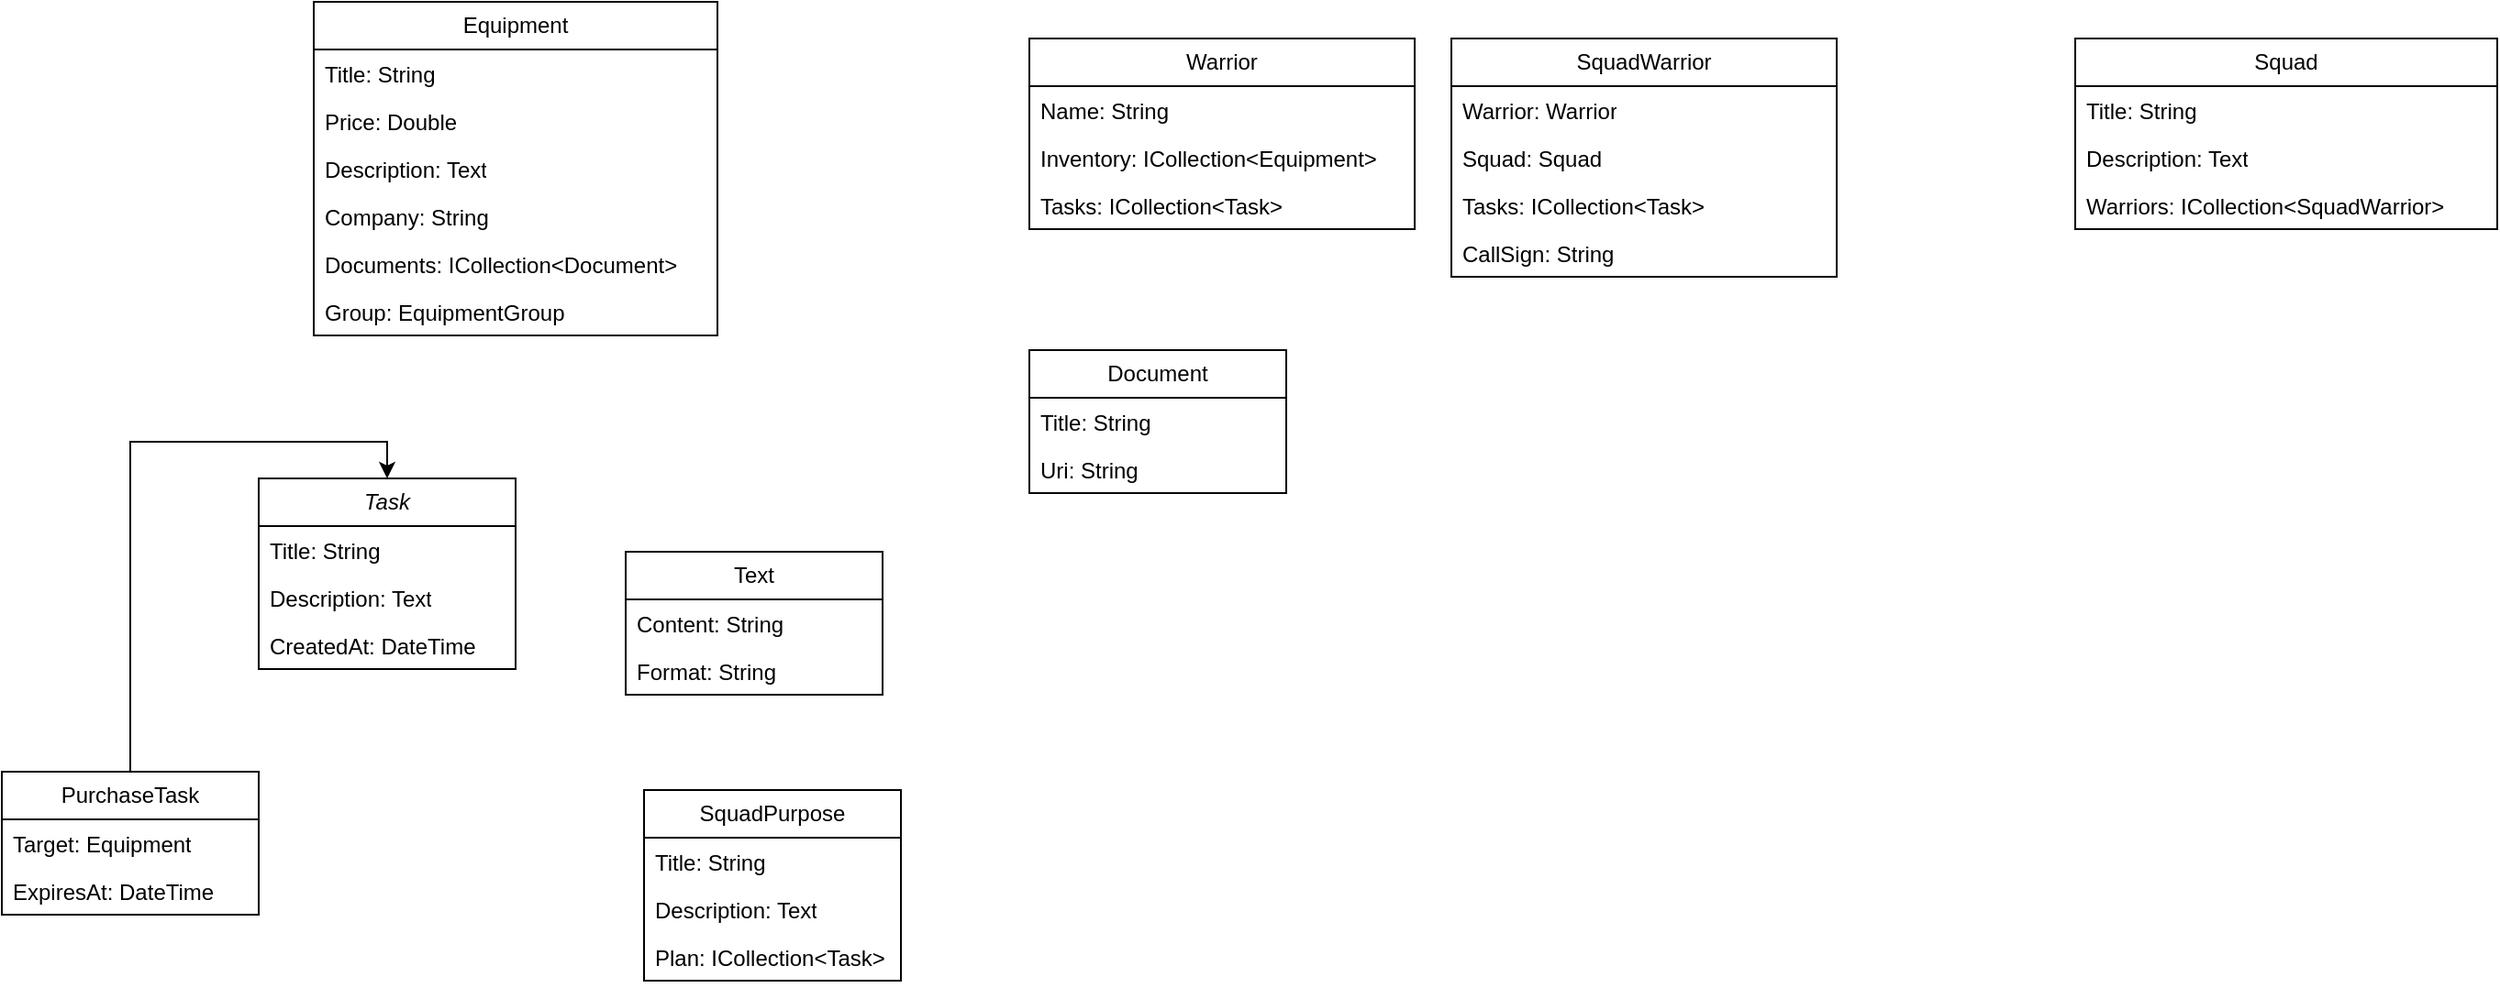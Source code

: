 <mxfile version="21.1.2" type="device">
  <diagram name="Страница 1" id="is8iGI8rhqWYxJ8iXDWk">
    <mxGraphModel dx="2000" dy="602" grid="1" gridSize="10" guides="1" tooltips="1" connect="1" arrows="1" fold="1" page="1" pageScale="1" pageWidth="827" pageHeight="1169" math="0" shadow="0">
      <root>
        <mxCell id="0" />
        <mxCell id="1" parent="0" />
        <mxCell id="V9sKL-Iq5hzEqoKYC3_r-1" value="Equipment" style="swimlane;fontStyle=0;childLayout=stackLayout;horizontal=1;startSize=26;fillColor=none;horizontalStack=0;resizeParent=1;resizeParentMax=0;resizeLast=0;collapsible=1;marginBottom=0;whiteSpace=wrap;html=1;" vertex="1" parent="1">
          <mxGeometry x="-70" y="40" width="220" height="182" as="geometry" />
        </mxCell>
        <mxCell id="V9sKL-Iq5hzEqoKYC3_r-2" value="Title: String" style="text;strokeColor=none;fillColor=none;align=left;verticalAlign=top;spacingLeft=4;spacingRight=4;overflow=hidden;rotatable=0;points=[[0,0.5],[1,0.5]];portConstraint=eastwest;whiteSpace=wrap;html=1;" vertex="1" parent="V9sKL-Iq5hzEqoKYC3_r-1">
          <mxGeometry y="26" width="220" height="26" as="geometry" />
        </mxCell>
        <mxCell id="V9sKL-Iq5hzEqoKYC3_r-14" value="Price: Double" style="text;strokeColor=none;fillColor=none;align=left;verticalAlign=top;spacingLeft=4;spacingRight=4;overflow=hidden;rotatable=0;points=[[0,0.5],[1,0.5]];portConstraint=eastwest;whiteSpace=wrap;html=1;" vertex="1" parent="V9sKL-Iq5hzEqoKYC3_r-1">
          <mxGeometry y="52" width="220" height="26" as="geometry" />
        </mxCell>
        <mxCell id="V9sKL-Iq5hzEqoKYC3_r-6" value="Description: Text" style="text;strokeColor=none;fillColor=none;align=left;verticalAlign=top;spacingLeft=4;spacingRight=4;overflow=hidden;rotatable=0;points=[[0,0.5],[1,0.5]];portConstraint=eastwest;whiteSpace=wrap;html=1;" vertex="1" parent="V9sKL-Iq5hzEqoKYC3_r-1">
          <mxGeometry y="78" width="220" height="26" as="geometry" />
        </mxCell>
        <mxCell id="V9sKL-Iq5hzEqoKYC3_r-3" value="Company: String" style="text;strokeColor=none;fillColor=none;align=left;verticalAlign=top;spacingLeft=4;spacingRight=4;overflow=hidden;rotatable=0;points=[[0,0.5],[1,0.5]];portConstraint=eastwest;whiteSpace=wrap;html=1;" vertex="1" parent="V9sKL-Iq5hzEqoKYC3_r-1">
          <mxGeometry y="104" width="220" height="26" as="geometry" />
        </mxCell>
        <mxCell id="V9sKL-Iq5hzEqoKYC3_r-4" value="Documents: ICollection&amp;lt;Document&amp;gt;" style="text;strokeColor=none;fillColor=none;align=left;verticalAlign=top;spacingLeft=4;spacingRight=4;overflow=hidden;rotatable=0;points=[[0,0.5],[1,0.5]];portConstraint=eastwest;whiteSpace=wrap;html=1;" vertex="1" parent="V9sKL-Iq5hzEqoKYC3_r-1">
          <mxGeometry y="130" width="220" height="26" as="geometry" />
        </mxCell>
        <mxCell id="V9sKL-Iq5hzEqoKYC3_r-5" value="Group: EquipmentGroup" style="text;strokeColor=none;fillColor=none;align=left;verticalAlign=top;spacingLeft=4;spacingRight=4;overflow=hidden;rotatable=0;points=[[0,0.5],[1,0.5]];portConstraint=eastwest;whiteSpace=wrap;html=1;" vertex="1" parent="V9sKL-Iq5hzEqoKYC3_r-1">
          <mxGeometry y="156" width="220" height="26" as="geometry" />
        </mxCell>
        <mxCell id="V9sKL-Iq5hzEqoKYC3_r-7" value="Text" style="swimlane;fontStyle=0;childLayout=stackLayout;horizontal=1;startSize=26;fillColor=none;horizontalStack=0;resizeParent=1;resizeParentMax=0;resizeLast=0;collapsible=1;marginBottom=0;whiteSpace=wrap;html=1;" vertex="1" parent="1">
          <mxGeometry x="100" y="340" width="140" height="78" as="geometry" />
        </mxCell>
        <mxCell id="V9sKL-Iq5hzEqoKYC3_r-8" value="Content: String" style="text;strokeColor=none;fillColor=none;align=left;verticalAlign=top;spacingLeft=4;spacingRight=4;overflow=hidden;rotatable=0;points=[[0,0.5],[1,0.5]];portConstraint=eastwest;whiteSpace=wrap;html=1;" vertex="1" parent="V9sKL-Iq5hzEqoKYC3_r-7">
          <mxGeometry y="26" width="140" height="26" as="geometry" />
        </mxCell>
        <mxCell id="V9sKL-Iq5hzEqoKYC3_r-9" value="Format: String" style="text;strokeColor=none;fillColor=none;align=left;verticalAlign=top;spacingLeft=4;spacingRight=4;overflow=hidden;rotatable=0;points=[[0,0.5],[1,0.5]];portConstraint=eastwest;whiteSpace=wrap;html=1;" vertex="1" parent="V9sKL-Iq5hzEqoKYC3_r-7">
          <mxGeometry y="52" width="140" height="26" as="geometry" />
        </mxCell>
        <mxCell id="V9sKL-Iq5hzEqoKYC3_r-16" value="&lt;i&gt;Task&lt;/i&gt;" style="swimlane;fontStyle=0;childLayout=stackLayout;horizontal=1;startSize=26;fillColor=none;horizontalStack=0;resizeParent=1;resizeParentMax=0;resizeLast=0;collapsible=1;marginBottom=0;whiteSpace=wrap;html=1;" vertex="1" parent="1">
          <mxGeometry x="-100" y="300" width="140" height="104" as="geometry" />
        </mxCell>
        <mxCell id="V9sKL-Iq5hzEqoKYC3_r-17" value="Title: String" style="text;strokeColor=none;fillColor=none;align=left;verticalAlign=top;spacingLeft=4;spacingRight=4;overflow=hidden;rotatable=0;points=[[0,0.5],[1,0.5]];portConstraint=eastwest;whiteSpace=wrap;html=1;" vertex="1" parent="V9sKL-Iq5hzEqoKYC3_r-16">
          <mxGeometry y="26" width="140" height="26" as="geometry" />
        </mxCell>
        <mxCell id="V9sKL-Iq5hzEqoKYC3_r-18" value="Description: Text" style="text;strokeColor=none;fillColor=none;align=left;verticalAlign=top;spacingLeft=4;spacingRight=4;overflow=hidden;rotatable=0;points=[[0,0.5],[1,0.5]];portConstraint=eastwest;whiteSpace=wrap;html=1;" vertex="1" parent="V9sKL-Iq5hzEqoKYC3_r-16">
          <mxGeometry y="52" width="140" height="26" as="geometry" />
        </mxCell>
        <mxCell id="V9sKL-Iq5hzEqoKYC3_r-25" value="CreatedAt: DateTime" style="text;strokeColor=none;fillColor=none;align=left;verticalAlign=top;spacingLeft=4;spacingRight=4;overflow=hidden;rotatable=0;points=[[0,0.5],[1,0.5]];portConstraint=eastwest;whiteSpace=wrap;html=1;" vertex="1" parent="V9sKL-Iq5hzEqoKYC3_r-16">
          <mxGeometry y="78" width="140" height="26" as="geometry" />
        </mxCell>
        <mxCell id="V9sKL-Iq5hzEqoKYC3_r-24" style="edgeStyle=orthogonalEdgeStyle;rounded=0;orthogonalLoop=1;jettySize=auto;html=1;entryX=0.5;entryY=0;entryDx=0;entryDy=0;" edge="1" parent="1" source="V9sKL-Iq5hzEqoKYC3_r-20" target="V9sKL-Iq5hzEqoKYC3_r-16">
          <mxGeometry relative="1" as="geometry" />
        </mxCell>
        <mxCell id="V9sKL-Iq5hzEqoKYC3_r-20" value="PurchaseTask" style="swimlane;fontStyle=0;childLayout=stackLayout;horizontal=1;startSize=26;fillColor=none;horizontalStack=0;resizeParent=1;resizeParentMax=0;resizeLast=0;collapsible=1;marginBottom=0;whiteSpace=wrap;html=1;" vertex="1" parent="1">
          <mxGeometry x="-240" y="460" width="140" height="78" as="geometry" />
        </mxCell>
        <mxCell id="V9sKL-Iq5hzEqoKYC3_r-21" value="Target: Equipment" style="text;strokeColor=none;fillColor=none;align=left;verticalAlign=top;spacingLeft=4;spacingRight=4;overflow=hidden;rotatable=0;points=[[0,0.5],[1,0.5]];portConstraint=eastwest;whiteSpace=wrap;html=1;" vertex="1" parent="V9sKL-Iq5hzEqoKYC3_r-20">
          <mxGeometry y="26" width="140" height="26" as="geometry" />
        </mxCell>
        <mxCell id="V9sKL-Iq5hzEqoKYC3_r-22" value="ExpiresAt: DateTime" style="text;strokeColor=none;fillColor=none;align=left;verticalAlign=top;spacingLeft=4;spacingRight=4;overflow=hidden;rotatable=0;points=[[0,0.5],[1,0.5]];portConstraint=eastwest;whiteSpace=wrap;html=1;" vertex="1" parent="V9sKL-Iq5hzEqoKYC3_r-20">
          <mxGeometry y="52" width="140" height="26" as="geometry" />
        </mxCell>
        <mxCell id="V9sKL-Iq5hzEqoKYC3_r-26" value="SquadPurpose" style="swimlane;fontStyle=0;childLayout=stackLayout;horizontal=1;startSize=26;fillColor=none;horizontalStack=0;resizeParent=1;resizeParentMax=0;resizeLast=0;collapsible=1;marginBottom=0;whiteSpace=wrap;html=1;" vertex="1" parent="1">
          <mxGeometry x="110" y="470" width="140" height="104" as="geometry" />
        </mxCell>
        <mxCell id="V9sKL-Iq5hzEqoKYC3_r-27" value="Title: String" style="text;strokeColor=none;fillColor=none;align=left;verticalAlign=top;spacingLeft=4;spacingRight=4;overflow=hidden;rotatable=0;points=[[0,0.5],[1,0.5]];portConstraint=eastwest;whiteSpace=wrap;html=1;" vertex="1" parent="V9sKL-Iq5hzEqoKYC3_r-26">
          <mxGeometry y="26" width="140" height="26" as="geometry" />
        </mxCell>
        <mxCell id="V9sKL-Iq5hzEqoKYC3_r-28" value="Description: Text" style="text;strokeColor=none;fillColor=none;align=left;verticalAlign=top;spacingLeft=4;spacingRight=4;overflow=hidden;rotatable=0;points=[[0,0.5],[1,0.5]];portConstraint=eastwest;whiteSpace=wrap;html=1;" vertex="1" parent="V9sKL-Iq5hzEqoKYC3_r-26">
          <mxGeometry y="52" width="140" height="26" as="geometry" />
        </mxCell>
        <mxCell id="V9sKL-Iq5hzEqoKYC3_r-29" value="Plan: ICollection&amp;lt;Task&amp;gt;" style="text;strokeColor=none;fillColor=none;align=left;verticalAlign=top;spacingLeft=4;spacingRight=4;overflow=hidden;rotatable=0;points=[[0,0.5],[1,0.5]];portConstraint=eastwest;whiteSpace=wrap;html=1;" vertex="1" parent="V9sKL-Iq5hzEqoKYC3_r-26">
          <mxGeometry y="78" width="140" height="26" as="geometry" />
        </mxCell>
        <mxCell id="V9sKL-Iq5hzEqoKYC3_r-32" value="Warrior" style="swimlane;fontStyle=0;childLayout=stackLayout;horizontal=1;startSize=26;fillColor=none;horizontalStack=0;resizeParent=1;resizeParentMax=0;resizeLast=0;collapsible=1;marginBottom=0;whiteSpace=wrap;html=1;" vertex="1" parent="1">
          <mxGeometry x="320" y="60" width="210" height="104" as="geometry" />
        </mxCell>
        <mxCell id="V9sKL-Iq5hzEqoKYC3_r-33" value="Name: String" style="text;strokeColor=none;fillColor=none;align=left;verticalAlign=top;spacingLeft=4;spacingRight=4;overflow=hidden;rotatable=0;points=[[0,0.5],[1,0.5]];portConstraint=eastwest;whiteSpace=wrap;html=1;" vertex="1" parent="V9sKL-Iq5hzEqoKYC3_r-32">
          <mxGeometry y="26" width="210" height="26" as="geometry" />
        </mxCell>
        <mxCell id="V9sKL-Iq5hzEqoKYC3_r-34" value="Inventory: ICollection&amp;lt;Equipment&amp;gt;" style="text;strokeColor=none;fillColor=none;align=left;verticalAlign=top;spacingLeft=4;spacingRight=4;overflow=hidden;rotatable=0;points=[[0,0.5],[1,0.5]];portConstraint=eastwest;whiteSpace=wrap;html=1;" vertex="1" parent="V9sKL-Iq5hzEqoKYC3_r-32">
          <mxGeometry y="52" width="210" height="26" as="geometry" />
        </mxCell>
        <mxCell id="V9sKL-Iq5hzEqoKYC3_r-35" value="Tasks: ICollection&amp;lt;Task&amp;gt;" style="text;strokeColor=none;fillColor=none;align=left;verticalAlign=top;spacingLeft=4;spacingRight=4;overflow=hidden;rotatable=0;points=[[0,0.5],[1,0.5]];portConstraint=eastwest;whiteSpace=wrap;html=1;" vertex="1" parent="V9sKL-Iq5hzEqoKYC3_r-32">
          <mxGeometry y="78" width="210" height="26" as="geometry" />
        </mxCell>
        <mxCell id="V9sKL-Iq5hzEqoKYC3_r-36" value="Squad" style="swimlane;fontStyle=0;childLayout=stackLayout;horizontal=1;startSize=26;fillColor=none;horizontalStack=0;resizeParent=1;resizeParentMax=0;resizeLast=0;collapsible=1;marginBottom=0;whiteSpace=wrap;html=1;" vertex="1" parent="1">
          <mxGeometry x="890" y="60" width="230" height="104" as="geometry" />
        </mxCell>
        <mxCell id="V9sKL-Iq5hzEqoKYC3_r-37" value="Title: String" style="text;strokeColor=none;fillColor=none;align=left;verticalAlign=top;spacingLeft=4;spacingRight=4;overflow=hidden;rotatable=0;points=[[0,0.5],[1,0.5]];portConstraint=eastwest;whiteSpace=wrap;html=1;" vertex="1" parent="V9sKL-Iq5hzEqoKYC3_r-36">
          <mxGeometry y="26" width="230" height="26" as="geometry" />
        </mxCell>
        <mxCell id="V9sKL-Iq5hzEqoKYC3_r-38" value="Description: Text" style="text;strokeColor=none;fillColor=none;align=left;verticalAlign=top;spacingLeft=4;spacingRight=4;overflow=hidden;rotatable=0;points=[[0,0.5],[1,0.5]];portConstraint=eastwest;whiteSpace=wrap;html=1;" vertex="1" parent="V9sKL-Iq5hzEqoKYC3_r-36">
          <mxGeometry y="52" width="230" height="26" as="geometry" />
        </mxCell>
        <mxCell id="V9sKL-Iq5hzEqoKYC3_r-39" value="Warriors: ICollection&amp;lt;SquadWarrior&amp;gt;" style="text;strokeColor=none;fillColor=none;align=left;verticalAlign=top;spacingLeft=4;spacingRight=4;overflow=hidden;rotatable=0;points=[[0,0.5],[1,0.5]];portConstraint=eastwest;whiteSpace=wrap;html=1;" vertex="1" parent="V9sKL-Iq5hzEqoKYC3_r-36">
          <mxGeometry y="78" width="230" height="26" as="geometry" />
        </mxCell>
        <mxCell id="V9sKL-Iq5hzEqoKYC3_r-40" value="SquadWarrior" style="swimlane;fontStyle=0;childLayout=stackLayout;horizontal=1;startSize=26;fillColor=none;horizontalStack=0;resizeParent=1;resizeParentMax=0;resizeLast=0;collapsible=1;marginBottom=0;whiteSpace=wrap;html=1;" vertex="1" parent="1">
          <mxGeometry x="550" y="60" width="210" height="130" as="geometry" />
        </mxCell>
        <mxCell id="V9sKL-Iq5hzEqoKYC3_r-41" value="Warrior: Warrior" style="text;strokeColor=none;fillColor=none;align=left;verticalAlign=top;spacingLeft=4;spacingRight=4;overflow=hidden;rotatable=0;points=[[0,0.5],[1,0.5]];portConstraint=eastwest;whiteSpace=wrap;html=1;" vertex="1" parent="V9sKL-Iq5hzEqoKYC3_r-40">
          <mxGeometry y="26" width="210" height="26" as="geometry" />
        </mxCell>
        <mxCell id="V9sKL-Iq5hzEqoKYC3_r-42" value="Squad: Squad" style="text;strokeColor=none;fillColor=none;align=left;verticalAlign=top;spacingLeft=4;spacingRight=4;overflow=hidden;rotatable=0;points=[[0,0.5],[1,0.5]];portConstraint=eastwest;whiteSpace=wrap;html=1;" vertex="1" parent="V9sKL-Iq5hzEqoKYC3_r-40">
          <mxGeometry y="52" width="210" height="26" as="geometry" />
        </mxCell>
        <mxCell id="V9sKL-Iq5hzEqoKYC3_r-43" value="Tasks: ICollection&amp;lt;Task&amp;gt;" style="text;strokeColor=none;fillColor=none;align=left;verticalAlign=top;spacingLeft=4;spacingRight=4;overflow=hidden;rotatable=0;points=[[0,0.5],[1,0.5]];portConstraint=eastwest;whiteSpace=wrap;html=1;" vertex="1" parent="V9sKL-Iq5hzEqoKYC3_r-40">
          <mxGeometry y="78" width="210" height="26" as="geometry" />
        </mxCell>
        <mxCell id="V9sKL-Iq5hzEqoKYC3_r-44" value="CallSign: String" style="text;strokeColor=none;fillColor=none;align=left;verticalAlign=top;spacingLeft=4;spacingRight=4;overflow=hidden;rotatable=0;points=[[0,0.5],[1,0.5]];portConstraint=eastwest;whiteSpace=wrap;html=1;" vertex="1" parent="V9sKL-Iq5hzEqoKYC3_r-40">
          <mxGeometry y="104" width="210" height="26" as="geometry" />
        </mxCell>
        <mxCell id="V9sKL-Iq5hzEqoKYC3_r-45" value="Document" style="swimlane;fontStyle=0;childLayout=stackLayout;horizontal=1;startSize=26;fillColor=none;horizontalStack=0;resizeParent=1;resizeParentMax=0;resizeLast=0;collapsible=1;marginBottom=0;whiteSpace=wrap;html=1;" vertex="1" parent="1">
          <mxGeometry x="320" y="230" width="140" height="78" as="geometry" />
        </mxCell>
        <mxCell id="V9sKL-Iq5hzEqoKYC3_r-46" value="Title: String" style="text;strokeColor=none;fillColor=none;align=left;verticalAlign=top;spacingLeft=4;spacingRight=4;overflow=hidden;rotatable=0;points=[[0,0.5],[1,0.5]];portConstraint=eastwest;whiteSpace=wrap;html=1;" vertex="1" parent="V9sKL-Iq5hzEqoKYC3_r-45">
          <mxGeometry y="26" width="140" height="26" as="geometry" />
        </mxCell>
        <mxCell id="V9sKL-Iq5hzEqoKYC3_r-47" value="Uri: String" style="text;strokeColor=none;fillColor=none;align=left;verticalAlign=top;spacingLeft=4;spacingRight=4;overflow=hidden;rotatable=0;points=[[0,0.5],[1,0.5]];portConstraint=eastwest;whiteSpace=wrap;html=1;" vertex="1" parent="V9sKL-Iq5hzEqoKYC3_r-45">
          <mxGeometry y="52" width="140" height="26" as="geometry" />
        </mxCell>
      </root>
    </mxGraphModel>
  </diagram>
</mxfile>
